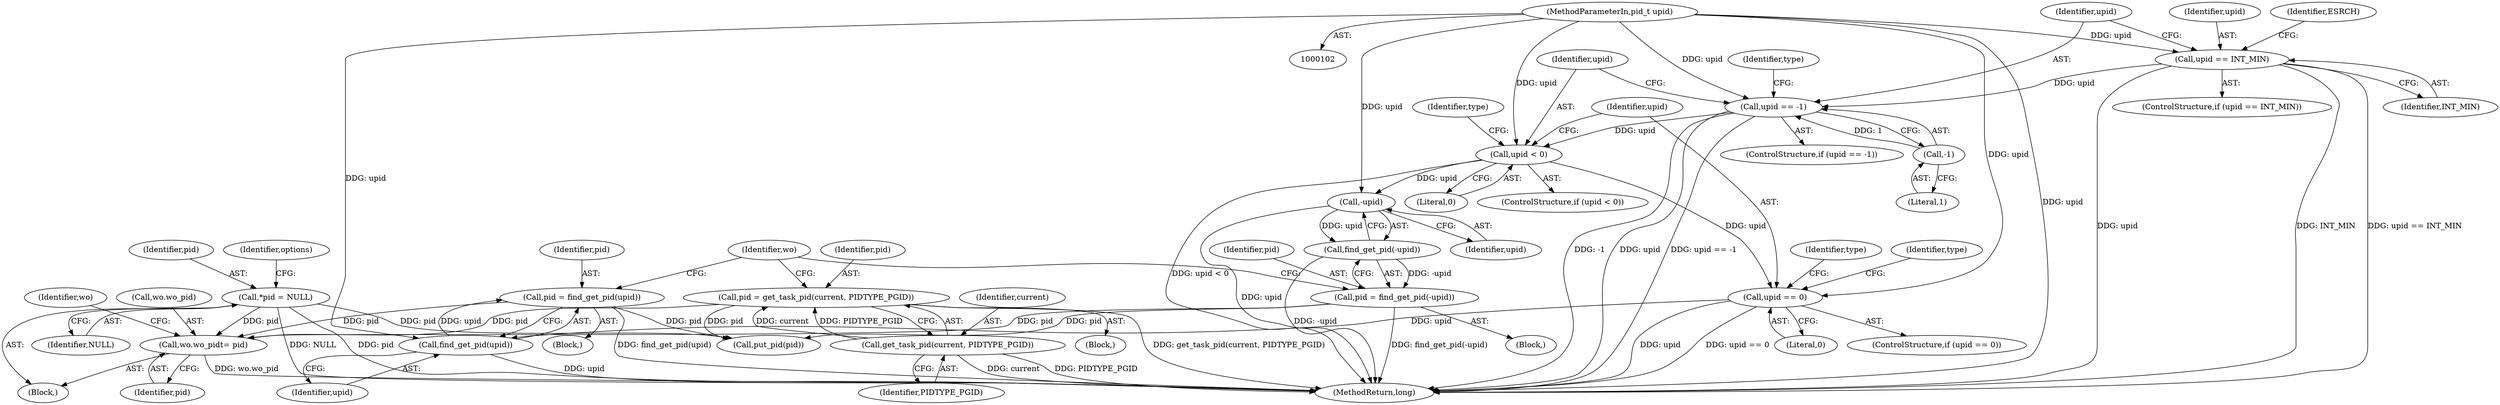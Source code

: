 digraph "0_linux_dd83c161fbcc5d8be637ab159c0de015cbff5ba4@pointer" {
"1000190" [label="(Call,wo.wo_pid\t= pid)"];
"1000181" [label="(Call,pid = find_get_pid(upid))"];
"1000183" [label="(Call,find_get_pid(upid))"];
"1000164" [label="(Call,upid == 0)"];
"1000150" [label="(Call,upid < 0)"];
"1000141" [label="(Call,upid == -1)"];
"1000134" [label="(Call,upid == INT_MIN)"];
"1000103" [label="(MethodParameterIn,pid_t upid)"];
"1000143" [label="(Call,-1)"];
"1000171" [label="(Call,pid = get_task_pid(current, PIDTYPE_PGID))"];
"1000173" [label="(Call,get_task_pid(current, PIDTYPE_PGID))"];
"1000157" [label="(Call,pid = find_get_pid(-upid))"];
"1000159" [label="(Call,find_get_pid(-upid))"];
"1000160" [label="(Call,-upid)"];
"1000110" [label="(Call,*pid = NULL)"];
"1000110" [label="(Call,*pid = NULL)"];
"1000159" [label="(Call,find_get_pid(-upid))"];
"1000182" [label="(Identifier,pid)"];
"1000177" [label="(Block,)"];
"1000166" [label="(Literal,0)"];
"1000158" [label="(Identifier,pid)"];
"1000142" [label="(Identifier,upid)"];
"1000173" [label="(Call,get_task_pid(current, PIDTYPE_PGID))"];
"1000174" [label="(Identifier,current)"];
"1000112" [label="(Identifier,NULL)"];
"1000169" [label="(Identifier,type)"];
"1000153" [label="(Block,)"];
"1000107" [label="(Block,)"];
"1000163" [label="(ControlStructure,if (upid == 0))"];
"1000151" [label="(Identifier,upid)"];
"1000194" [label="(Identifier,pid)"];
"1000184" [label="(Identifier,upid)"];
"1000172" [label="(Identifier,pid)"];
"1000175" [label="(Identifier,PIDTYPE_PGID)"];
"1000197" [label="(Identifier,wo)"];
"1000179" [label="(Identifier,type)"];
"1000187" [label="(Identifier,wo)"];
"1000133" [label="(ControlStructure,if (upid == INT_MIN))"];
"1000160" [label="(Call,-upid)"];
"1000164" [label="(Call,upid == 0)"];
"1000191" [label="(Call,wo.wo_pid)"];
"1000222" [label="(Call,put_pid(pid))"];
"1000161" [label="(Identifier,upid)"];
"1000190" [label="(Call,wo.wo_pid\t= pid)"];
"1000155" [label="(Identifier,type)"];
"1000141" [label="(Call,upid == -1)"];
"1000152" [label="(Literal,0)"];
"1000111" [label="(Identifier,pid)"];
"1000157" [label="(Call,pid = find_get_pid(-upid))"];
"1000139" [label="(Identifier,ESRCH)"];
"1000140" [label="(ControlStructure,if (upid == -1))"];
"1000149" [label="(ControlStructure,if (upid < 0))"];
"1000165" [label="(Identifier,upid)"];
"1000134" [label="(Call,upid == INT_MIN)"];
"1000136" [label="(Identifier,INT_MIN)"];
"1000117" [label="(Identifier,options)"];
"1000143" [label="(Call,-1)"];
"1000183" [label="(Call,find_get_pid(upid))"];
"1000103" [label="(MethodParameterIn,pid_t upid)"];
"1000144" [label="(Literal,1)"];
"1000150" [label="(Call,upid < 0)"];
"1000242" [label="(MethodReturn,long)"];
"1000146" [label="(Identifier,type)"];
"1000135" [label="(Identifier,upid)"];
"1000167" [label="(Block,)"];
"1000181" [label="(Call,pid = find_get_pid(upid))"];
"1000171" [label="(Call,pid = get_task_pid(current, PIDTYPE_PGID))"];
"1000190" -> "1000107"  [label="AST: "];
"1000190" -> "1000194"  [label="CFG: "];
"1000191" -> "1000190"  [label="AST: "];
"1000194" -> "1000190"  [label="AST: "];
"1000197" -> "1000190"  [label="CFG: "];
"1000190" -> "1000242"  [label="DDG: wo.wo_pid"];
"1000181" -> "1000190"  [label="DDG: pid"];
"1000171" -> "1000190"  [label="DDG: pid"];
"1000157" -> "1000190"  [label="DDG: pid"];
"1000110" -> "1000190"  [label="DDG: pid"];
"1000181" -> "1000177"  [label="AST: "];
"1000181" -> "1000183"  [label="CFG: "];
"1000182" -> "1000181"  [label="AST: "];
"1000183" -> "1000181"  [label="AST: "];
"1000187" -> "1000181"  [label="CFG: "];
"1000181" -> "1000242"  [label="DDG: find_get_pid(upid)"];
"1000183" -> "1000181"  [label="DDG: upid"];
"1000181" -> "1000222"  [label="DDG: pid"];
"1000183" -> "1000184"  [label="CFG: "];
"1000184" -> "1000183"  [label="AST: "];
"1000183" -> "1000242"  [label="DDG: upid"];
"1000164" -> "1000183"  [label="DDG: upid"];
"1000103" -> "1000183"  [label="DDG: upid"];
"1000164" -> "1000163"  [label="AST: "];
"1000164" -> "1000166"  [label="CFG: "];
"1000165" -> "1000164"  [label="AST: "];
"1000166" -> "1000164"  [label="AST: "];
"1000169" -> "1000164"  [label="CFG: "];
"1000179" -> "1000164"  [label="CFG: "];
"1000164" -> "1000242"  [label="DDG: upid == 0"];
"1000164" -> "1000242"  [label="DDG: upid"];
"1000150" -> "1000164"  [label="DDG: upid"];
"1000103" -> "1000164"  [label="DDG: upid"];
"1000150" -> "1000149"  [label="AST: "];
"1000150" -> "1000152"  [label="CFG: "];
"1000151" -> "1000150"  [label="AST: "];
"1000152" -> "1000150"  [label="AST: "];
"1000155" -> "1000150"  [label="CFG: "];
"1000165" -> "1000150"  [label="CFG: "];
"1000150" -> "1000242"  [label="DDG: upid < 0"];
"1000141" -> "1000150"  [label="DDG: upid"];
"1000103" -> "1000150"  [label="DDG: upid"];
"1000150" -> "1000160"  [label="DDG: upid"];
"1000141" -> "1000140"  [label="AST: "];
"1000141" -> "1000143"  [label="CFG: "];
"1000142" -> "1000141"  [label="AST: "];
"1000143" -> "1000141"  [label="AST: "];
"1000146" -> "1000141"  [label="CFG: "];
"1000151" -> "1000141"  [label="CFG: "];
"1000141" -> "1000242"  [label="DDG: upid"];
"1000141" -> "1000242"  [label="DDG: upid == -1"];
"1000141" -> "1000242"  [label="DDG: -1"];
"1000134" -> "1000141"  [label="DDG: upid"];
"1000103" -> "1000141"  [label="DDG: upid"];
"1000143" -> "1000141"  [label="DDG: 1"];
"1000134" -> "1000133"  [label="AST: "];
"1000134" -> "1000136"  [label="CFG: "];
"1000135" -> "1000134"  [label="AST: "];
"1000136" -> "1000134"  [label="AST: "];
"1000139" -> "1000134"  [label="CFG: "];
"1000142" -> "1000134"  [label="CFG: "];
"1000134" -> "1000242"  [label="DDG: upid == INT_MIN"];
"1000134" -> "1000242"  [label="DDG: upid"];
"1000134" -> "1000242"  [label="DDG: INT_MIN"];
"1000103" -> "1000134"  [label="DDG: upid"];
"1000103" -> "1000102"  [label="AST: "];
"1000103" -> "1000242"  [label="DDG: upid"];
"1000103" -> "1000160"  [label="DDG: upid"];
"1000143" -> "1000144"  [label="CFG: "];
"1000144" -> "1000143"  [label="AST: "];
"1000171" -> "1000167"  [label="AST: "];
"1000171" -> "1000173"  [label="CFG: "];
"1000172" -> "1000171"  [label="AST: "];
"1000173" -> "1000171"  [label="AST: "];
"1000187" -> "1000171"  [label="CFG: "];
"1000171" -> "1000242"  [label="DDG: get_task_pid(current, PIDTYPE_PGID)"];
"1000173" -> "1000171"  [label="DDG: current"];
"1000173" -> "1000171"  [label="DDG: PIDTYPE_PGID"];
"1000171" -> "1000222"  [label="DDG: pid"];
"1000173" -> "1000175"  [label="CFG: "];
"1000174" -> "1000173"  [label="AST: "];
"1000175" -> "1000173"  [label="AST: "];
"1000173" -> "1000242"  [label="DDG: current"];
"1000173" -> "1000242"  [label="DDG: PIDTYPE_PGID"];
"1000157" -> "1000153"  [label="AST: "];
"1000157" -> "1000159"  [label="CFG: "];
"1000158" -> "1000157"  [label="AST: "];
"1000159" -> "1000157"  [label="AST: "];
"1000187" -> "1000157"  [label="CFG: "];
"1000157" -> "1000242"  [label="DDG: find_get_pid(-upid)"];
"1000159" -> "1000157"  [label="DDG: -upid"];
"1000157" -> "1000222"  [label="DDG: pid"];
"1000159" -> "1000160"  [label="CFG: "];
"1000160" -> "1000159"  [label="AST: "];
"1000159" -> "1000242"  [label="DDG: -upid"];
"1000160" -> "1000159"  [label="DDG: upid"];
"1000160" -> "1000161"  [label="CFG: "];
"1000161" -> "1000160"  [label="AST: "];
"1000160" -> "1000242"  [label="DDG: upid"];
"1000110" -> "1000107"  [label="AST: "];
"1000110" -> "1000112"  [label="CFG: "];
"1000111" -> "1000110"  [label="AST: "];
"1000112" -> "1000110"  [label="AST: "];
"1000117" -> "1000110"  [label="CFG: "];
"1000110" -> "1000242"  [label="DDG: NULL"];
"1000110" -> "1000242"  [label="DDG: pid"];
"1000110" -> "1000222"  [label="DDG: pid"];
}
